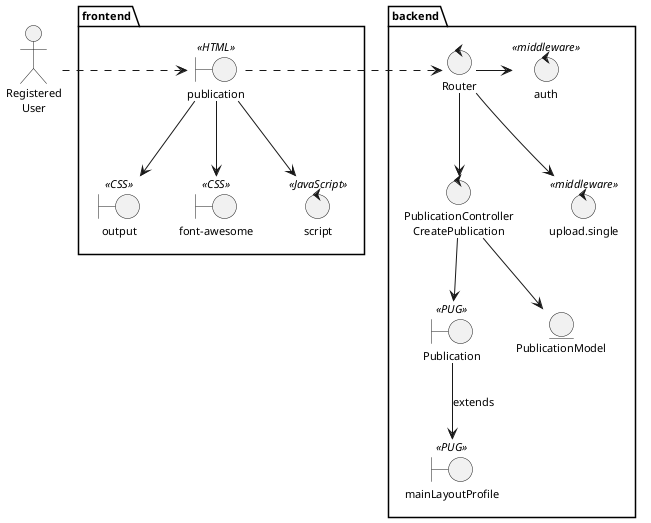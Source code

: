 @startuml
skinparam style strictuml
skinparam defaultTextAlignment center
skinparam defaultFontSize 11

actor "Registered\nUser" as UserReg

' This is a comment on a single line
package backend {
    boundary "Publication" as PublicationDetailView << PUG >>
    boundary "mainLayoutProfile" as mainLayoutProfileView << PUG >>
    control "PublicationController\nCreatePublication" as CreatePublicationController
    control Router
    control auth << middleware >>
    control "upload.single" as uploadSingle << middleware >>
    entity PublicationModel
}

package frontend {
    boundary "publication" as PublicationHtml << HTML >>
    boundary "output" as outputCss << CSS >>
    boundary "font-awesome" as fontCss << CSS >>
    control script << JavaScript >>
}

UserReg .r.> PublicationHtml
PublicationHtml -d-> outputCss
PublicationHtml -d-> fontCss
PublicationHtml -d-> script
PublicationHtml .r.> Router
Router -> auth
Router -d-> uploadSingle
Router -d-> CreatePublicationController
CreatePublicationController -d-> PublicationDetailView
CreatePublicationController -d-> PublicationModel
PublicationDetailView -d-> mainLayoutProfileView: extends

@enduml